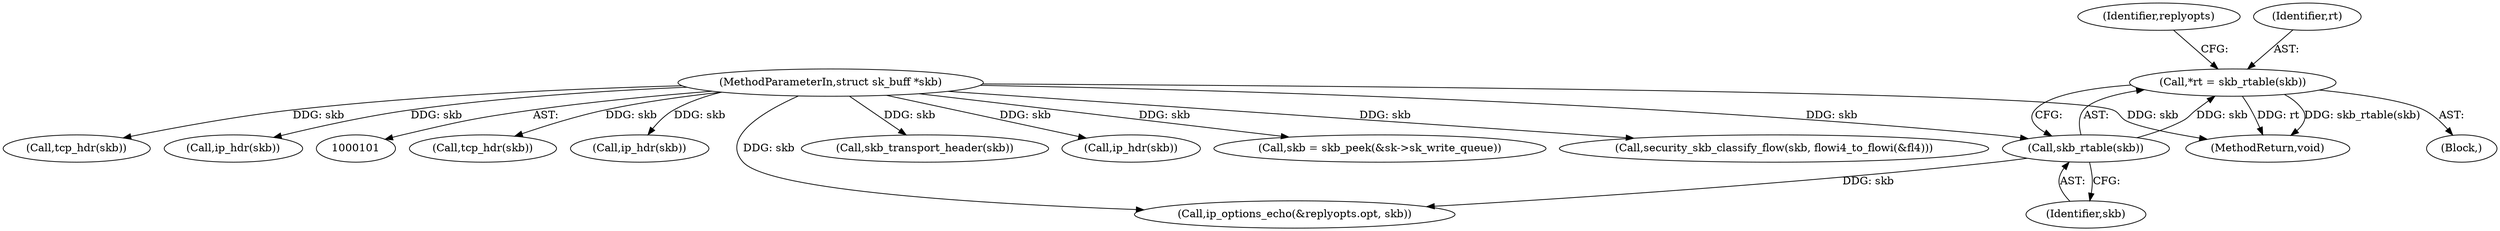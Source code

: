 digraph "0_linux_f6d8bd051c391c1c0458a30b2a7abcd939329259_23@pointer" {
"1000116" [label="(Call,*rt = skb_rtable(skb))"];
"1000118" [label="(Call,skb_rtable(skb))"];
"1000103" [label="(MethodParameterIn,struct sk_buff *skb)"];
"1000116" [label="(Call,*rt = skb_rtable(skb))"];
"1000204" [label="(Call,tcp_hdr(skb))"];
"1000124" [label="(Identifier,replyopts)"];
"1000117" [label="(Identifier,rt)"];
"1000119" [label="(Identifier,skb)"];
"1000230" [label="(Call,ip_hdr(skb))"];
"1000103" [label="(MethodParameterIn,struct sk_buff *skb)"];
"1000106" [label="(Block,)"];
"1000121" [label="(Call,ip_options_echo(&replyopts.opt, skb))"];
"1000292" [label="(Call,skb_transport_header(skb))"];
"1000316" [label="(MethodReturn,void)"];
"1000245" [label="(Call,ip_hdr(skb))"];
"1000272" [label="(Call,skb = skb_peek(&sk->sk_write_queue))"];
"1000207" [label="(Call,security_skb_classify_flow(skb, flowi4_to_flowi(&fl4)))"];
"1000200" [label="(Call,tcp_hdr(skb))"];
"1000186" [label="(Call,ip_hdr(skb))"];
"1000118" [label="(Call,skb_rtable(skb))"];
"1000116" -> "1000106"  [label="AST: "];
"1000116" -> "1000118"  [label="CFG: "];
"1000117" -> "1000116"  [label="AST: "];
"1000118" -> "1000116"  [label="AST: "];
"1000124" -> "1000116"  [label="CFG: "];
"1000116" -> "1000316"  [label="DDG: rt"];
"1000116" -> "1000316"  [label="DDG: skb_rtable(skb)"];
"1000118" -> "1000116"  [label="DDG: skb"];
"1000118" -> "1000119"  [label="CFG: "];
"1000119" -> "1000118"  [label="AST: "];
"1000103" -> "1000118"  [label="DDG: skb"];
"1000118" -> "1000121"  [label="DDG: skb"];
"1000103" -> "1000101"  [label="AST: "];
"1000103" -> "1000316"  [label="DDG: skb"];
"1000103" -> "1000121"  [label="DDG: skb"];
"1000103" -> "1000186"  [label="DDG: skb"];
"1000103" -> "1000200"  [label="DDG: skb"];
"1000103" -> "1000204"  [label="DDG: skb"];
"1000103" -> "1000207"  [label="DDG: skb"];
"1000103" -> "1000230"  [label="DDG: skb"];
"1000103" -> "1000245"  [label="DDG: skb"];
"1000103" -> "1000272"  [label="DDG: skb"];
"1000103" -> "1000292"  [label="DDG: skb"];
}
